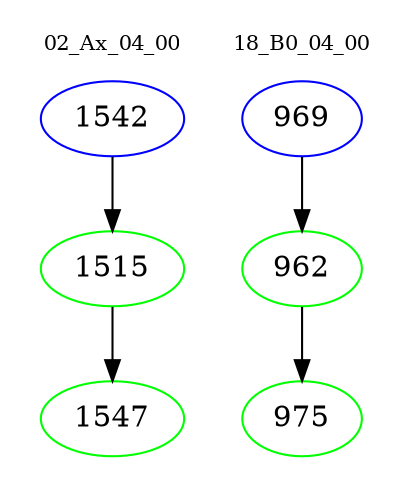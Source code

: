 digraph{
subgraph cluster_0 {
color = white
label = "02_Ax_04_00";
fontsize=10;
T0_1542 [label="1542", color="blue"]
T0_1542 -> T0_1515 [color="black"]
T0_1515 [label="1515", color="green"]
T0_1515 -> T0_1547 [color="black"]
T0_1547 [label="1547", color="green"]
}
subgraph cluster_1 {
color = white
label = "18_B0_04_00";
fontsize=10;
T1_969 [label="969", color="blue"]
T1_969 -> T1_962 [color="black"]
T1_962 [label="962", color="green"]
T1_962 -> T1_975 [color="black"]
T1_975 [label="975", color="green"]
}
}
